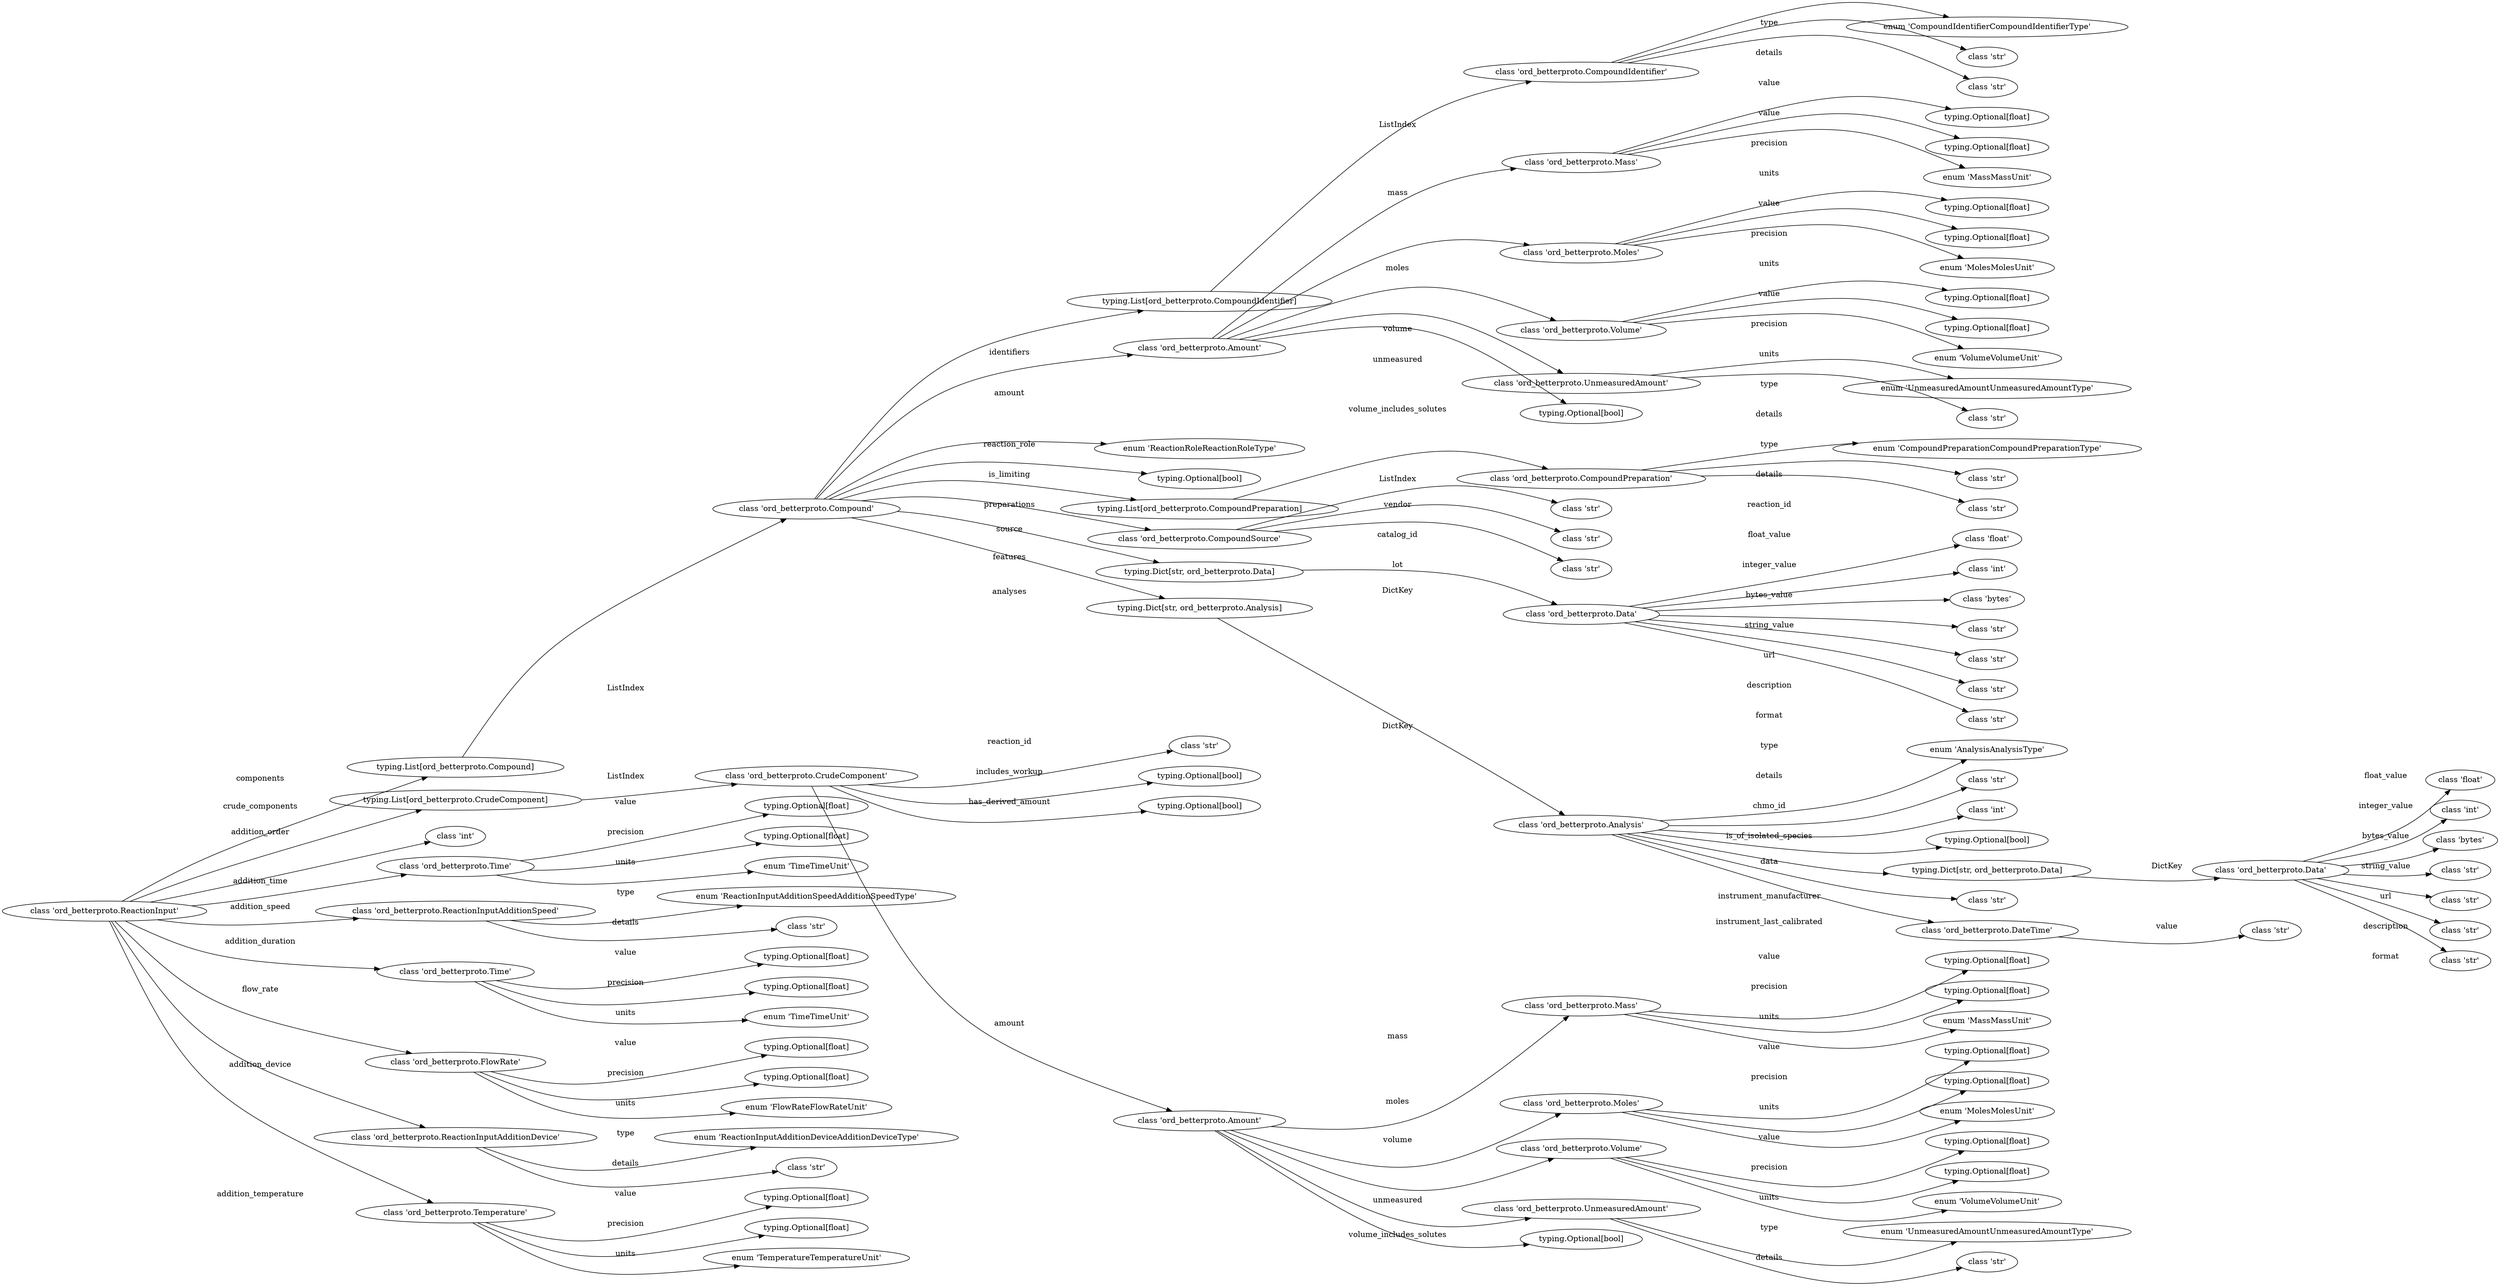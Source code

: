 strict digraph "" {
	graph [rankdir=LR,
		splines=curved
	];
	node [label="\N"];
	"<ROOT>"	[label=<class 'ord_betterproto.ReactionInput'>,
		node_class="<class 'ord_betterproto.ReactionInput'>",
		node_class_as_string="ord_betterproto.ReactionInput",
		node_class_toth="TypeOfTypeHint.OrdMessage",
		type_hint="<class 'ord_betterproto.ReactionInput'>"];
	"<ROOT>|components"	[label="typing.List[ord_betterproto.Compound]",
		node_class="<class 'list'>",
		node_class_as_string="builtins.list",
		node_class_toth="TypeOfTypeHint.ListOrdMessage",
		type_hint="typing.List[ord_betterproto.Compound]"];
	"<ROOT>" -> "<ROOT>|components"	[label=components];
	"<ROOT>|crude_components"	[label="typing.List[ord_betterproto.CrudeComponent]",
		node_class="<class 'list'>",
		node_class_as_string="builtins.list",
		node_class_toth="TypeOfTypeHint.ListOrdMessage",
		type_hint="typing.List[ord_betterproto.CrudeComponent]"];
	"<ROOT>" -> "<ROOT>|crude_components"	[label=crude_components];
	"<ROOT>|addition_order"	[label=<class 'int'>,
		node_class="<class 'int'>",
		node_class_as_string="builtins.int",
		node_class_toth="TypeOfTypeHint.BuiltinLiteral",
		type_hint="<class 'int'>"];
	"<ROOT>" -> "<ROOT>|addition_order"	[label=addition_order];
	"<ROOT>|addition_time"	[label=<class 'ord_betterproto.Time'>,
		node_class="<class 'ord_betterproto.Time'>",
		node_class_as_string="ord_betterproto.Time",
		node_class_toth="TypeOfTypeHint.OrdMessage",
		type_hint="<class 'ord_betterproto.Time'>"];
	"<ROOT>" -> "<ROOT>|addition_time"	[label=addition_time];
	"<ROOT>|addition_speed"	[label=<class 'ord_betterproto.ReactionInputAdditionSpeed'>,
		node_class="<class 'ord_betterproto.ReactionInputAdditionSpeed'>",
		node_class_as_string="ord_betterproto.ReactionInputAdditionSpeed",
		node_class_toth="TypeOfTypeHint.OrdMessage",
		type_hint="<class 'ord_betterproto.ReactionInputAdditionSpeed'>"];
	"<ROOT>" -> "<ROOT>|addition_speed"	[label=addition_speed];
	"<ROOT>|addition_duration"	[label=<class 'ord_betterproto.Time'>,
		node_class="<class 'ord_betterproto.Time'>",
		node_class_as_string="ord_betterproto.Time",
		node_class_toth="TypeOfTypeHint.OrdMessage",
		type_hint="<class 'ord_betterproto.Time'>"];
	"<ROOT>" -> "<ROOT>|addition_duration"	[label=addition_duration];
	"<ROOT>|flow_rate"	[label=<class 'ord_betterproto.FlowRate'>,
		node_class="<class 'ord_betterproto.FlowRate'>",
		node_class_as_string="ord_betterproto.FlowRate",
		node_class_toth="TypeOfTypeHint.OrdMessage",
		type_hint="<class 'ord_betterproto.FlowRate'>"];
	"<ROOT>" -> "<ROOT>|flow_rate"	[label=flow_rate];
	"<ROOT>|addition_device"	[label=<class 'ord_betterproto.ReactionInputAdditionDevice'>,
		node_class="<class 'ord_betterproto.ReactionInputAdditionDevice'>",
		node_class_as_string="ord_betterproto.ReactionInputAdditionDevice",
		node_class_toth="TypeOfTypeHint.OrdMessage",
		type_hint="<class 'ord_betterproto.ReactionInputAdditionDevice'>"];
	"<ROOT>" -> "<ROOT>|addition_device"	[label=addition_device];
	"<ROOT>|addition_temperature"	[label=<class 'ord_betterproto.Temperature'>,
		node_class="<class 'ord_betterproto.Temperature'>",
		node_class_as_string="ord_betterproto.Temperature",
		node_class_toth="TypeOfTypeHint.OrdMessage",
		type_hint="<class 'ord_betterproto.Temperature'>"];
	"<ROOT>" -> "<ROOT>|addition_temperature"	[label=addition_temperature];
	"<ROOT>|components|<ListIndex>"	[label=<class 'ord_betterproto.Compound'>,
		node_class="<class 'ord_betterproto.Compound'>",
		node_class_as_string="ord_betterproto.Compound",
		node_class_toth="TypeOfTypeHint.OrdMessage",
		type_hint="<class 'ord_betterproto.Compound'>"];
	"<ROOT>|components" -> "<ROOT>|components|<ListIndex>"	[label=<ListIndex>];
	"<ROOT>|components|<ListIndex>|identifiers"	[label="typing.List[ord_betterproto.CompoundIdentifier]",
		node_class="<class 'list'>",
		node_class_as_string="builtins.list",
		node_class_toth="TypeOfTypeHint.ListOrdMessage",
		type_hint="typing.List[ord_betterproto.CompoundIdentifier]"];
	"<ROOT>|components|<ListIndex>" -> "<ROOT>|components|<ListIndex>|identifiers"	[label=identifiers];
	"<ROOT>|components|<ListIndex>|amount"	[label=<class 'ord_betterproto.Amount'>,
		node_class="<class 'ord_betterproto.Amount'>",
		node_class_as_string="ord_betterproto.Amount",
		node_class_toth="TypeOfTypeHint.OrdMessage",
		type_hint="<class 'ord_betterproto.Amount'>"];
	"<ROOT>|components|<ListIndex>" -> "<ROOT>|components|<ListIndex>|amount"	[label=amount];
	"<ROOT>|components|<ListIndex>|reaction_role"	[label=<enum 'ReactionRoleReactionRoleType'>,
		node_class="<enum 'ReactionRoleReactionRoleType'>",
		node_class_as_string="ord_betterproto.ReactionRoleReactionRoleType",
		node_class_toth="TypeOfTypeHint.OrdEnum",
		type_hint="<enum 'ReactionRoleReactionRoleType'>"];
	"<ROOT>|components|<ListIndex>" -> "<ROOT>|components|<ListIndex>|reaction_role"	[label=reaction_role];
	"<ROOT>|components|<ListIndex>|is_limiting"	[label="typing.Optional[bool]",
		node_class="<class 'bool'>",
		node_class_as_string="builtins.bool",
		node_class_toth="TypeOfTypeHint.OptionalLiteral",
		type_hint="typing.Optional[bool]"];
	"<ROOT>|components|<ListIndex>" -> "<ROOT>|components|<ListIndex>|is_limiting"	[label=is_limiting];
	"<ROOT>|components|<ListIndex>|preparations"	[label="typing.List[ord_betterproto.CompoundPreparation]",
		node_class="<class 'list'>",
		node_class_as_string="builtins.list",
		node_class_toth="TypeOfTypeHint.ListOrdMessage",
		type_hint="typing.List[ord_betterproto.CompoundPreparation]"];
	"<ROOT>|components|<ListIndex>" -> "<ROOT>|components|<ListIndex>|preparations"	[label=preparations];
	"<ROOT>|components|<ListIndex>|source"	[label=<class 'ord_betterproto.CompoundSource'>,
		node_class="<class 'ord_betterproto.CompoundSource'>",
		node_class_as_string="ord_betterproto.CompoundSource",
		node_class_toth="TypeOfTypeHint.OrdMessage",
		type_hint="<class 'ord_betterproto.CompoundSource'>"];
	"<ROOT>|components|<ListIndex>" -> "<ROOT>|components|<ListIndex>|source"	[label=source];
	"<ROOT>|components|<ListIndex>|features"	[label="typing.Dict[str, ord_betterproto.Data]",
		node_class="<class 'dict'>",
		node_class_as_string="builtins.dict",
		node_class_toth="TypeOfTypeHint.DictOrdMessage",
		type_hint="typing.Dict[str, ord_betterproto.Data]"];
	"<ROOT>|components|<ListIndex>" -> "<ROOT>|components|<ListIndex>|features"	[label=features];
	"<ROOT>|components|<ListIndex>|analyses"	[label="typing.Dict[str, ord_betterproto.Analysis]",
		node_class="<class 'dict'>",
		node_class_as_string="builtins.dict",
		node_class_toth="TypeOfTypeHint.DictOrdMessage",
		type_hint="typing.Dict[str, ord_betterproto.Analysis]"];
	"<ROOT>|components|<ListIndex>" -> "<ROOT>|components|<ListIndex>|analyses"	[label=analyses];
	"<ROOT>|components|<ListIndex>|identifiers|<ListIndex>"	[label=<class 'ord_betterproto.CompoundIdentifier'>,
		node_class="<class 'ord_betterproto.CompoundIdentifier'>",
		node_class_as_string="ord_betterproto.CompoundIdentifier",
		node_class_toth="TypeOfTypeHint.OrdMessage",
		type_hint="<class 'ord_betterproto.CompoundIdentifier'>"];
	"<ROOT>|components|<ListIndex>|identifiers" -> "<ROOT>|components|<ListIndex>|identifiers|<ListIndex>"	[label=<ListIndex>];
	"<ROOT>|components|<ListIndex>|identifiers|<ListIndex>|type"	[label=<enum 'CompoundIdentifierCompoundIdentifierType'>,
		node_class="<enum 'CompoundIdentifierCompoundIdentifierType'>",
		node_class_as_string="ord_betterproto.CompoundIdentifierCompoundIdentifierType",
		node_class_toth="TypeOfTypeHint.OrdEnum",
		type_hint="<enum 'CompoundIdentifierCompoundIdentifierType'>"];
	"<ROOT>|components|<ListIndex>|identifiers|<ListIndex>" -> "<ROOT>|components|<ListIndex>|identifiers|<ListIndex>|type"	[label=type];
	"<ROOT>|components|<ListIndex>|identifiers|<ListIndex>|details"	[label=<class 'str'>,
		node_class="<class 'str'>",
		node_class_as_string="builtins.str",
		node_class_toth="TypeOfTypeHint.BuiltinLiteral",
		type_hint="<class 'str'>"];
	"<ROOT>|components|<ListIndex>|identifiers|<ListIndex>" -> "<ROOT>|components|<ListIndex>|identifiers|<ListIndex>|details"	[label=details];
	"<ROOT>|components|<ListIndex>|identifiers|<ListIndex>|value"	[label=<class 'str'>,
		node_class="<class 'str'>",
		node_class_as_string="builtins.str",
		node_class_toth="TypeOfTypeHint.BuiltinLiteral",
		type_hint="<class 'str'>"];
	"<ROOT>|components|<ListIndex>|identifiers|<ListIndex>" -> "<ROOT>|components|<ListIndex>|identifiers|<ListIndex>|value"	[label=value];
	"<ROOT>|components|<ListIndex>|amount|mass"	[label=<class 'ord_betterproto.Mass'>,
		node_class="<class 'ord_betterproto.Mass'>",
		node_class_as_string="ord_betterproto.Mass",
		node_class_toth="TypeOfTypeHint.OrdMessage",
		type_hint="<class 'ord_betterproto.Mass'>"];
	"<ROOT>|components|<ListIndex>|amount" -> "<ROOT>|components|<ListIndex>|amount|mass"	[label=mass];
	"<ROOT>|components|<ListIndex>|amount|moles"	[label=<class 'ord_betterproto.Moles'>,
		node_class="<class 'ord_betterproto.Moles'>",
		node_class_as_string="ord_betterproto.Moles",
		node_class_toth="TypeOfTypeHint.OrdMessage",
		type_hint="<class 'ord_betterproto.Moles'>"];
	"<ROOT>|components|<ListIndex>|amount" -> "<ROOT>|components|<ListIndex>|amount|moles"	[label=moles];
	"<ROOT>|components|<ListIndex>|amount|volume"	[label=<class 'ord_betterproto.Volume'>,
		node_class="<class 'ord_betterproto.Volume'>",
		node_class_as_string="ord_betterproto.Volume",
		node_class_toth="TypeOfTypeHint.OrdMessage",
		type_hint="<class 'ord_betterproto.Volume'>"];
	"<ROOT>|components|<ListIndex>|amount" -> "<ROOT>|components|<ListIndex>|amount|volume"	[label=volume];
	"<ROOT>|components|<ListIndex>|amount|unmeasured"	[label=<class 'ord_betterproto.UnmeasuredAmount'>,
		node_class="<class 'ord_betterproto.UnmeasuredAmount'>",
		node_class_as_string="ord_betterproto.UnmeasuredAmount",
		node_class_toth="TypeOfTypeHint.OrdMessage",
		type_hint="<class 'ord_betterproto.UnmeasuredAmount'>"];
	"<ROOT>|components|<ListIndex>|amount" -> "<ROOT>|components|<ListIndex>|amount|unmeasured"	[label=unmeasured];
	"<ROOT>|components|<ListIndex>|amount|volume_includes_solutes"	[label="typing.Optional[bool]",
		node_class="<class 'bool'>",
		node_class_as_string="builtins.bool",
		node_class_toth="TypeOfTypeHint.OptionalLiteral",
		type_hint="typing.Optional[bool]"];
	"<ROOT>|components|<ListIndex>|amount" -> "<ROOT>|components|<ListIndex>|amount|volume_includes_solutes"	[label=volume_includes_solutes];
	"<ROOT>|components|<ListIndex>|amount|mass|value"	[label="typing.Optional[float]",
		node_class="<class 'float'>",
		node_class_as_string="builtins.float",
		node_class_toth="TypeOfTypeHint.OptionalLiteral",
		type_hint="typing.Optional[float]"];
	"<ROOT>|components|<ListIndex>|amount|mass" -> "<ROOT>|components|<ListIndex>|amount|mass|value"	[label=value];
	"<ROOT>|components|<ListIndex>|amount|mass|precision"	[label="typing.Optional[float]",
		node_class="<class 'float'>",
		node_class_as_string="builtins.float",
		node_class_toth="TypeOfTypeHint.OptionalLiteral",
		type_hint="typing.Optional[float]"];
	"<ROOT>|components|<ListIndex>|amount|mass" -> "<ROOT>|components|<ListIndex>|amount|mass|precision"	[label=precision];
	"<ROOT>|components|<ListIndex>|amount|mass|units"	[label=<enum 'MassMassUnit'>,
		node_class="<enum 'MassMassUnit'>",
		node_class_as_string="ord_betterproto.MassMassUnit",
		node_class_toth="TypeOfTypeHint.OrdEnum",
		type_hint="<enum 'MassMassUnit'>"];
	"<ROOT>|components|<ListIndex>|amount|mass" -> "<ROOT>|components|<ListIndex>|amount|mass|units"	[label=units];
	"<ROOT>|components|<ListIndex>|amount|moles|value"	[label="typing.Optional[float]",
		node_class="<class 'float'>",
		node_class_as_string="builtins.float",
		node_class_toth="TypeOfTypeHint.OptionalLiteral",
		type_hint="typing.Optional[float]"];
	"<ROOT>|components|<ListIndex>|amount|moles" -> "<ROOT>|components|<ListIndex>|amount|moles|value"	[label=value];
	"<ROOT>|components|<ListIndex>|amount|moles|precision"	[label="typing.Optional[float]",
		node_class="<class 'float'>",
		node_class_as_string="builtins.float",
		node_class_toth="TypeOfTypeHint.OptionalLiteral",
		type_hint="typing.Optional[float]"];
	"<ROOT>|components|<ListIndex>|amount|moles" -> "<ROOT>|components|<ListIndex>|amount|moles|precision"	[label=precision];
	"<ROOT>|components|<ListIndex>|amount|moles|units"	[label=<enum 'MolesMolesUnit'>,
		node_class="<enum 'MolesMolesUnit'>",
		node_class_as_string="ord_betterproto.MolesMolesUnit",
		node_class_toth="TypeOfTypeHint.OrdEnum",
		type_hint="<enum 'MolesMolesUnit'>"];
	"<ROOT>|components|<ListIndex>|amount|moles" -> "<ROOT>|components|<ListIndex>|amount|moles|units"	[label=units];
	"<ROOT>|components|<ListIndex>|amount|volume|value"	[label="typing.Optional[float]",
		node_class="<class 'float'>",
		node_class_as_string="builtins.float",
		node_class_toth="TypeOfTypeHint.OptionalLiteral",
		type_hint="typing.Optional[float]"];
	"<ROOT>|components|<ListIndex>|amount|volume" -> "<ROOT>|components|<ListIndex>|amount|volume|value"	[label=value];
	"<ROOT>|components|<ListIndex>|amount|volume|precision"	[label="typing.Optional[float]",
		node_class="<class 'float'>",
		node_class_as_string="builtins.float",
		node_class_toth="TypeOfTypeHint.OptionalLiteral",
		type_hint="typing.Optional[float]"];
	"<ROOT>|components|<ListIndex>|amount|volume" -> "<ROOT>|components|<ListIndex>|amount|volume|precision"	[label=precision];
	"<ROOT>|components|<ListIndex>|amount|volume|units"	[label=<enum 'VolumeVolumeUnit'>,
		node_class="<enum 'VolumeVolumeUnit'>",
		node_class_as_string="ord_betterproto.VolumeVolumeUnit",
		node_class_toth="TypeOfTypeHint.OrdEnum",
		type_hint="<enum 'VolumeVolumeUnit'>"];
	"<ROOT>|components|<ListIndex>|amount|volume" -> "<ROOT>|components|<ListIndex>|amount|volume|units"	[label=units];
	"<ROOT>|components|<ListIndex>|amount|unmeasured|type"	[label=<enum 'UnmeasuredAmountUnmeasuredAmountType'>,
		node_class="<enum 'UnmeasuredAmountUnmeasuredAmountType'>",
		node_class_as_string="ord_betterproto.UnmeasuredAmountUnmeasuredAmountType",
		node_class_toth="TypeOfTypeHint.OrdEnum",
		type_hint="<enum 'UnmeasuredAmountUnmeasuredAmountType'>"];
	"<ROOT>|components|<ListIndex>|amount|unmeasured" -> "<ROOT>|components|<ListIndex>|amount|unmeasured|type"	[label=type];
	"<ROOT>|components|<ListIndex>|amount|unmeasured|details"	[label=<class 'str'>,
		node_class="<class 'str'>",
		node_class_as_string="builtins.str",
		node_class_toth="TypeOfTypeHint.BuiltinLiteral",
		type_hint="<class 'str'>"];
	"<ROOT>|components|<ListIndex>|amount|unmeasured" -> "<ROOT>|components|<ListIndex>|amount|unmeasured|details"	[label=details];
	"<ROOT>|components|<ListIndex>|preparations|<ListIndex>"	[label=<class 'ord_betterproto.CompoundPreparation'>,
		node_class="<class 'ord_betterproto.CompoundPreparation'>",
		node_class_as_string="ord_betterproto.CompoundPreparation",
		node_class_toth="TypeOfTypeHint.OrdMessage",
		type_hint="<class 'ord_betterproto.CompoundPreparation'>"];
	"<ROOT>|components|<ListIndex>|preparations" -> "<ROOT>|components|<ListIndex>|preparations|<ListIndex>"	[label=<ListIndex>];
	"<ROOT>|components|<ListIndex>|preparations|<ListIndex>|type"	[label=<enum 'CompoundPreparationCompoundPreparationType'>,
		node_class="<enum 'CompoundPreparationCompoundPreparationType'>",
		node_class_as_string="ord_betterproto.CompoundPreparationCompoundPreparationType",
		node_class_toth="TypeOfTypeHint.OrdEnum",
		type_hint="<enum 'CompoundPreparationCompoundPreparationType'>"];
	"<ROOT>|components|<ListIndex>|preparations|<ListIndex>" -> "<ROOT>|components|<ListIndex>|preparations|<ListIndex>|type"	[label=type];
	"<ROOT>|components|<ListIndex>|preparations|<ListIndex>|details"	[label=<class 'str'>,
		node_class="<class 'str'>",
		node_class_as_string="builtins.str",
		node_class_toth="TypeOfTypeHint.BuiltinLiteral",
		type_hint="<class 'str'>"];
	"<ROOT>|components|<ListIndex>|preparations|<ListIndex>" -> "<ROOT>|components|<ListIndex>|preparations|<ListIndex>|details"	[label=details];
	"<ROOT>|components|<ListIndex>|preparations|<ListIndex>|reaction_id"	[label=<class 'str'>,
		node_class="<class 'str'>",
		node_class_as_string="builtins.str",
		node_class_toth="TypeOfTypeHint.BuiltinLiteral",
		type_hint="<class 'str'>"];
	"<ROOT>|components|<ListIndex>|preparations|<ListIndex>" -> "<ROOT>|components|<ListIndex>|preparations|<ListIndex>|reaction_id"	[label=reaction_id];
	"<ROOT>|components|<ListIndex>|source|vendor"	[label=<class 'str'>,
		node_class="<class 'str'>",
		node_class_as_string="builtins.str",
		node_class_toth="TypeOfTypeHint.BuiltinLiteral",
		type_hint="<class 'str'>"];
	"<ROOT>|components|<ListIndex>|source" -> "<ROOT>|components|<ListIndex>|source|vendor"	[label=vendor];
	"<ROOT>|components|<ListIndex>|source|catalog_id"	[label=<class 'str'>,
		node_class="<class 'str'>",
		node_class_as_string="builtins.str",
		node_class_toth="TypeOfTypeHint.BuiltinLiteral",
		type_hint="<class 'str'>"];
	"<ROOT>|components|<ListIndex>|source" -> "<ROOT>|components|<ListIndex>|source|catalog_id"	[label=catalog_id];
	"<ROOT>|components|<ListIndex>|source|lot"	[label=<class 'str'>,
		node_class="<class 'str'>",
		node_class_as_string="builtins.str",
		node_class_toth="TypeOfTypeHint.BuiltinLiteral",
		type_hint="<class 'str'>"];
	"<ROOT>|components|<ListIndex>|source" -> "<ROOT>|components|<ListIndex>|source|lot"	[label=lot];
	"<ROOT>|components|<ListIndex>|features|<DictKey>"	[label=<class 'ord_betterproto.Data'>,
		node_class="<class 'ord_betterproto.Data'>",
		node_class_as_string="ord_betterproto.Data",
		node_class_toth="TypeOfTypeHint.OrdMessage",
		type_hint="<class 'ord_betterproto.Data'>"];
	"<ROOT>|components|<ListIndex>|features" -> "<ROOT>|components|<ListIndex>|features|<DictKey>"	[label=<DictKey>];
	"<ROOT>|components|<ListIndex>|features|<DictKey>|float_value"	[label=<class 'float'>,
		node_class="<class 'float'>",
		node_class_as_string="builtins.float",
		node_class_toth="TypeOfTypeHint.BuiltinLiteral",
		type_hint="<class 'float'>"];
	"<ROOT>|components|<ListIndex>|features|<DictKey>" -> "<ROOT>|components|<ListIndex>|features|<DictKey>|float_value"	[label=float_value];
	"<ROOT>|components|<ListIndex>|features|<DictKey>|integer_value"	[label=<class 'int'>,
		node_class="<class 'int'>",
		node_class_as_string="builtins.int",
		node_class_toth="TypeOfTypeHint.BuiltinLiteral",
		type_hint="<class 'int'>"];
	"<ROOT>|components|<ListIndex>|features|<DictKey>" -> "<ROOT>|components|<ListIndex>|features|<DictKey>|integer_value"	[label=integer_value];
	"<ROOT>|components|<ListIndex>|features|<DictKey>|bytes_value"	[label=<class 'bytes'>,
		node_class="<class 'bytes'>",
		node_class_as_string="builtins.bytes",
		node_class_toth="TypeOfTypeHint.BuiltinLiteral",
		type_hint="<class 'bytes'>"];
	"<ROOT>|components|<ListIndex>|features|<DictKey>" -> "<ROOT>|components|<ListIndex>|features|<DictKey>|bytes_value"	[label=bytes_value];
	"<ROOT>|components|<ListIndex>|features|<DictKey>|string_value"	[label=<class 'str'>,
		node_class="<class 'str'>",
		node_class_as_string="builtins.str",
		node_class_toth="TypeOfTypeHint.BuiltinLiteral",
		type_hint="<class 'str'>"];
	"<ROOT>|components|<ListIndex>|features|<DictKey>" -> "<ROOT>|components|<ListIndex>|features|<DictKey>|string_value"	[label=string_value];
	"<ROOT>|components|<ListIndex>|features|<DictKey>|url"	[label=<class 'str'>,
		node_class="<class 'str'>",
		node_class_as_string="builtins.str",
		node_class_toth="TypeOfTypeHint.BuiltinLiteral",
		type_hint="<class 'str'>"];
	"<ROOT>|components|<ListIndex>|features|<DictKey>" -> "<ROOT>|components|<ListIndex>|features|<DictKey>|url"	[label=url];
	"<ROOT>|components|<ListIndex>|features|<DictKey>|description"	[label=<class 'str'>,
		node_class="<class 'str'>",
		node_class_as_string="builtins.str",
		node_class_toth="TypeOfTypeHint.BuiltinLiteral",
		type_hint="<class 'str'>"];
	"<ROOT>|components|<ListIndex>|features|<DictKey>" -> "<ROOT>|components|<ListIndex>|features|<DictKey>|description"	[label=description];
	"<ROOT>|components|<ListIndex>|features|<DictKey>|format"	[label=<class 'str'>,
		node_class="<class 'str'>",
		node_class_as_string="builtins.str",
		node_class_toth="TypeOfTypeHint.BuiltinLiteral",
		type_hint="<class 'str'>"];
	"<ROOT>|components|<ListIndex>|features|<DictKey>" -> "<ROOT>|components|<ListIndex>|features|<DictKey>|format"	[label=format];
	"<ROOT>|components|<ListIndex>|analyses|<DictKey>"	[label=<class 'ord_betterproto.Analysis'>,
		node_class="<class 'ord_betterproto.Analysis'>",
		node_class_as_string="ord_betterproto.Analysis",
		node_class_toth="TypeOfTypeHint.OrdMessage",
		type_hint="<class 'ord_betterproto.Analysis'>"];
	"<ROOT>|components|<ListIndex>|analyses" -> "<ROOT>|components|<ListIndex>|analyses|<DictKey>"	[label=<DictKey>];
	"<ROOT>|components|<ListIndex>|analyses|<DictKey>|type"	[label=<enum 'AnalysisAnalysisType'>,
		node_class="<enum 'AnalysisAnalysisType'>",
		node_class_as_string="ord_betterproto.AnalysisAnalysisType",
		node_class_toth="TypeOfTypeHint.OrdEnum",
		type_hint="<enum 'AnalysisAnalysisType'>"];
	"<ROOT>|components|<ListIndex>|analyses|<DictKey>" -> "<ROOT>|components|<ListIndex>|analyses|<DictKey>|type"	[label=type];
	"<ROOT>|components|<ListIndex>|analyses|<DictKey>|details"	[label=<class 'str'>,
		node_class="<class 'str'>",
		node_class_as_string="builtins.str",
		node_class_toth="TypeOfTypeHint.BuiltinLiteral",
		type_hint="<class 'str'>"];
	"<ROOT>|components|<ListIndex>|analyses|<DictKey>" -> "<ROOT>|components|<ListIndex>|analyses|<DictKey>|details"	[label=details];
	"<ROOT>|components|<ListIndex>|analyses|<DictKey>|chmo_id"	[label=<class 'int'>,
		node_class="<class 'int'>",
		node_class_as_string="builtins.int",
		node_class_toth="TypeOfTypeHint.BuiltinLiteral",
		type_hint="<class 'int'>"];
	"<ROOT>|components|<ListIndex>|analyses|<DictKey>" -> "<ROOT>|components|<ListIndex>|analyses|<DictKey>|chmo_id"	[label=chmo_id];
	"<ROOT>|components|<ListIndex>|analyses|<DictKey>|is_of_isolated_species"	[label="typing.Optional[bool]",
		node_class="<class 'bool'>",
		node_class_as_string="builtins.bool",
		node_class_toth="TypeOfTypeHint.OptionalLiteral",
		type_hint="typing.Optional[bool]"];
	"<ROOT>|components|<ListIndex>|analyses|<DictKey>" -> "<ROOT>|components|<ListIndex>|analyses|<DictKey>|is_of_isolated_species"	[label=is_of_isolated_species];
	"<ROOT>|components|<ListIndex>|analyses|<DictKey>|data"	[label="typing.Dict[str, ord_betterproto.Data]",
		node_class="<class 'dict'>",
		node_class_as_string="builtins.dict",
		node_class_toth="TypeOfTypeHint.DictOrdMessage",
		type_hint="typing.Dict[str, ord_betterproto.Data]"];
	"<ROOT>|components|<ListIndex>|analyses|<DictKey>" -> "<ROOT>|components|<ListIndex>|analyses|<DictKey>|data"	[label=data];
	"<ROOT>|components|<ListIndex>|analyses|<DictKey>|instrument_manufacturer"	[label=<class 'str'>,
		node_class="<class 'str'>",
		node_class_as_string="builtins.str",
		node_class_toth="TypeOfTypeHint.BuiltinLiteral",
		type_hint="<class 'str'>"];
	"<ROOT>|components|<ListIndex>|analyses|<DictKey>" -> "<ROOT>|components|<ListIndex>|analyses|<DictKey>|instrument_manufacturer"	[label=instrument_manufacturer];
	"<ROOT>|components|<ListIndex>|analyses|<DictKey>|instrument_last_calibrated"	[label=<class 'ord_betterproto.DateTime'>,
		node_class="<class 'ord_betterproto.DateTime'>",
		node_class_as_string="ord_betterproto.DateTime",
		node_class_toth="TypeOfTypeHint.OrdMessage",
		type_hint="<class 'ord_betterproto.DateTime'>"];
	"<ROOT>|components|<ListIndex>|analyses|<DictKey>" -> "<ROOT>|components|<ListIndex>|analyses|<DictKey>|instrument_last_calibrated"	[label=instrument_last_calibrated];
	"<ROOT>|components|<ListIndex>|analyses|<DictKey>|data|<DictKey>"	[label=<class 'ord_betterproto.Data'>,
		node_class="<class 'ord_betterproto.Data'>",
		node_class_as_string="ord_betterproto.Data",
		node_class_toth="TypeOfTypeHint.OrdMessage",
		type_hint="<class 'ord_betterproto.Data'>"];
	"<ROOT>|components|<ListIndex>|analyses|<DictKey>|data" -> "<ROOT>|components|<ListIndex>|analyses|<DictKey>|data|<DictKey>"	[label=<DictKey>];
	"<ROOT>|components|<ListIndex>|analyses|<DictKey>|data|<DictKey>|float_value"	[label=<class 'float'>,
		node_class="<class 'float'>",
		node_class_as_string="builtins.float",
		node_class_toth="TypeOfTypeHint.BuiltinLiteral",
		type_hint="<class 'float'>"];
	"<ROOT>|components|<ListIndex>|analyses|<DictKey>|data|<DictKey>" -> "<ROOT>|components|<ListIndex>|analyses|<DictKey>|data|<DictKey>|float_value"	[label=float_value];
	"<ROOT>|components|<ListIndex>|analyses|<DictKey>|data|<DictKey>|integer_value"	[label=<class 'int'>,
		node_class="<class 'int'>",
		node_class_as_string="builtins.int",
		node_class_toth="TypeOfTypeHint.BuiltinLiteral",
		type_hint="<class 'int'>"];
	"<ROOT>|components|<ListIndex>|analyses|<DictKey>|data|<DictKey>" -> "<ROOT>|components|<ListIndex>|analyses|<DictKey>|data|<DictKey>|integer_value"	[label=integer_value];
	"<ROOT>|components|<ListIndex>|analyses|<DictKey>|data|<DictKey>|bytes_value"	[label=<class 'bytes'>,
		node_class="<class 'bytes'>",
		node_class_as_string="builtins.bytes",
		node_class_toth="TypeOfTypeHint.BuiltinLiteral",
		type_hint="<class 'bytes'>"];
	"<ROOT>|components|<ListIndex>|analyses|<DictKey>|data|<DictKey>" -> "<ROOT>|components|<ListIndex>|analyses|<DictKey>|data|<DictKey>|bytes_value"	[label=bytes_value];
	"<ROOT>|components|<ListIndex>|analyses|<DictKey>|data|<DictKey>|string_value"	[label=<class 'str'>,
		node_class="<class 'str'>",
		node_class_as_string="builtins.str",
		node_class_toth="TypeOfTypeHint.BuiltinLiteral",
		type_hint="<class 'str'>"];
	"<ROOT>|components|<ListIndex>|analyses|<DictKey>|data|<DictKey>" -> "<ROOT>|components|<ListIndex>|analyses|<DictKey>|data|<DictKey>|string_value"	[label=string_value];
	"<ROOT>|components|<ListIndex>|analyses|<DictKey>|data|<DictKey>|url"	[label=<class 'str'>,
		node_class="<class 'str'>",
		node_class_as_string="builtins.str",
		node_class_toth="TypeOfTypeHint.BuiltinLiteral",
		type_hint="<class 'str'>"];
	"<ROOT>|components|<ListIndex>|analyses|<DictKey>|data|<DictKey>" -> "<ROOT>|components|<ListIndex>|analyses|<DictKey>|data|<DictKey>|url"	[label=url];
	"<ROOT>|components|<ListIndex>|analyses|<DictKey>|data|<DictKey>|description"	[label=<class 'str'>,
		node_class="<class 'str'>",
		node_class_as_string="builtins.str",
		node_class_toth="TypeOfTypeHint.BuiltinLiteral",
		type_hint="<class 'str'>"];
	"<ROOT>|components|<ListIndex>|analyses|<DictKey>|data|<DictKey>" -> "<ROOT>|components|<ListIndex>|analyses|<DictKey>|data|<DictKey>|description"	[label=description];
	"<ROOT>|components|<ListIndex>|analyses|<DictKey>|data|<DictKey>|format"	[label=<class 'str'>,
		node_class="<class 'str'>",
		node_class_as_string="builtins.str",
		node_class_toth="TypeOfTypeHint.BuiltinLiteral",
		type_hint="<class 'str'>"];
	"<ROOT>|components|<ListIndex>|analyses|<DictKey>|data|<DictKey>" -> "<ROOT>|components|<ListIndex>|analyses|<DictKey>|data|<DictKey>|format"	[label=format];
	"<ROOT>|components|<ListIndex>|analyses|<DictKey>|instrument_last_calibrated|value"	[label=<class 'str'>,
		node_class="<class 'str'>",
		node_class_as_string="builtins.str",
		node_class_toth="TypeOfTypeHint.BuiltinLiteral",
		type_hint="<class 'str'>"];
	"<ROOT>|components|<ListIndex>|analyses|<DictKey>|instrument_last_calibrated" -> "<ROOT>|components|<ListIndex>|analyses|<DictKey>|instrument_last_calibrated|value"	[label=value];
	"<ROOT>|crude_components|<ListIndex>"	[label=<class 'ord_betterproto.CrudeComponent'>,
		node_class="<class 'ord_betterproto.CrudeComponent'>",
		node_class_as_string="ord_betterproto.CrudeComponent",
		node_class_toth="TypeOfTypeHint.OrdMessage",
		type_hint="<class 'ord_betterproto.CrudeComponent'>"];
	"<ROOT>|crude_components" -> "<ROOT>|crude_components|<ListIndex>"	[label=<ListIndex>];
	"<ROOT>|crude_components|<ListIndex>|reaction_id"	[label=<class 'str'>,
		node_class="<class 'str'>",
		node_class_as_string="builtins.str",
		node_class_toth="TypeOfTypeHint.BuiltinLiteral",
		type_hint="<class 'str'>"];
	"<ROOT>|crude_components|<ListIndex>" -> "<ROOT>|crude_components|<ListIndex>|reaction_id"	[label=reaction_id];
	"<ROOT>|crude_components|<ListIndex>|includes_workup"	[label="typing.Optional[bool]",
		node_class="<class 'bool'>",
		node_class_as_string="builtins.bool",
		node_class_toth="TypeOfTypeHint.OptionalLiteral",
		type_hint="typing.Optional[bool]"];
	"<ROOT>|crude_components|<ListIndex>" -> "<ROOT>|crude_components|<ListIndex>|includes_workup"	[label=includes_workup];
	"<ROOT>|crude_components|<ListIndex>|has_derived_amount"	[label="typing.Optional[bool]",
		node_class="<class 'bool'>",
		node_class_as_string="builtins.bool",
		node_class_toth="TypeOfTypeHint.OptionalLiteral",
		type_hint="typing.Optional[bool]"];
	"<ROOT>|crude_components|<ListIndex>" -> "<ROOT>|crude_components|<ListIndex>|has_derived_amount"	[label=has_derived_amount];
	"<ROOT>|crude_components|<ListIndex>|amount"	[label=<class 'ord_betterproto.Amount'>,
		node_class="<class 'ord_betterproto.Amount'>",
		node_class_as_string="ord_betterproto.Amount",
		node_class_toth="TypeOfTypeHint.OrdMessage",
		type_hint="<class 'ord_betterproto.Amount'>"];
	"<ROOT>|crude_components|<ListIndex>" -> "<ROOT>|crude_components|<ListIndex>|amount"	[label=amount];
	"<ROOT>|crude_components|<ListIndex>|amount|mass"	[label=<class 'ord_betterproto.Mass'>,
		node_class="<class 'ord_betterproto.Mass'>",
		node_class_as_string="ord_betterproto.Mass",
		node_class_toth="TypeOfTypeHint.OrdMessage",
		type_hint="<class 'ord_betterproto.Mass'>"];
	"<ROOT>|crude_components|<ListIndex>|amount" -> "<ROOT>|crude_components|<ListIndex>|amount|mass"	[label=mass];
	"<ROOT>|crude_components|<ListIndex>|amount|moles"	[label=<class 'ord_betterproto.Moles'>,
		node_class="<class 'ord_betterproto.Moles'>",
		node_class_as_string="ord_betterproto.Moles",
		node_class_toth="TypeOfTypeHint.OrdMessage",
		type_hint="<class 'ord_betterproto.Moles'>"];
	"<ROOT>|crude_components|<ListIndex>|amount" -> "<ROOT>|crude_components|<ListIndex>|amount|moles"	[label=moles];
	"<ROOT>|crude_components|<ListIndex>|amount|volume"	[label=<class 'ord_betterproto.Volume'>,
		node_class="<class 'ord_betterproto.Volume'>",
		node_class_as_string="ord_betterproto.Volume",
		node_class_toth="TypeOfTypeHint.OrdMessage",
		type_hint="<class 'ord_betterproto.Volume'>"];
	"<ROOT>|crude_components|<ListIndex>|amount" -> "<ROOT>|crude_components|<ListIndex>|amount|volume"	[label=volume];
	"<ROOT>|crude_components|<ListIndex>|amount|unmeasured"	[label=<class 'ord_betterproto.UnmeasuredAmount'>,
		node_class="<class 'ord_betterproto.UnmeasuredAmount'>",
		node_class_as_string="ord_betterproto.UnmeasuredAmount",
		node_class_toth="TypeOfTypeHint.OrdMessage",
		type_hint="<class 'ord_betterproto.UnmeasuredAmount'>"];
	"<ROOT>|crude_components|<ListIndex>|amount" -> "<ROOT>|crude_components|<ListIndex>|amount|unmeasured"	[label=unmeasured];
	"<ROOT>|crude_components|<ListIndex>|amount|volume_includes_solutes"	[label="typing.Optional[bool]",
		node_class="<class 'bool'>",
		node_class_as_string="builtins.bool",
		node_class_toth="TypeOfTypeHint.OptionalLiteral",
		type_hint="typing.Optional[bool]"];
	"<ROOT>|crude_components|<ListIndex>|amount" -> "<ROOT>|crude_components|<ListIndex>|amount|volume_includes_solutes"	[label=volume_includes_solutes];
	"<ROOT>|crude_components|<ListIndex>|amount|mass|value"	[label="typing.Optional[float]",
		node_class="<class 'float'>",
		node_class_as_string="builtins.float",
		node_class_toth="TypeOfTypeHint.OptionalLiteral",
		type_hint="typing.Optional[float]"];
	"<ROOT>|crude_components|<ListIndex>|amount|mass" -> "<ROOT>|crude_components|<ListIndex>|amount|mass|value"	[label=value];
	"<ROOT>|crude_components|<ListIndex>|amount|mass|precision"	[label="typing.Optional[float]",
		node_class="<class 'float'>",
		node_class_as_string="builtins.float",
		node_class_toth="TypeOfTypeHint.OptionalLiteral",
		type_hint="typing.Optional[float]"];
	"<ROOT>|crude_components|<ListIndex>|amount|mass" -> "<ROOT>|crude_components|<ListIndex>|amount|mass|precision"	[label=precision];
	"<ROOT>|crude_components|<ListIndex>|amount|mass|units"	[label=<enum 'MassMassUnit'>,
		node_class="<enum 'MassMassUnit'>",
		node_class_as_string="ord_betterproto.MassMassUnit",
		node_class_toth="TypeOfTypeHint.OrdEnum",
		type_hint="<enum 'MassMassUnit'>"];
	"<ROOT>|crude_components|<ListIndex>|amount|mass" -> "<ROOT>|crude_components|<ListIndex>|amount|mass|units"	[label=units];
	"<ROOT>|crude_components|<ListIndex>|amount|moles|value"	[label="typing.Optional[float]",
		node_class="<class 'float'>",
		node_class_as_string="builtins.float",
		node_class_toth="TypeOfTypeHint.OptionalLiteral",
		type_hint="typing.Optional[float]"];
	"<ROOT>|crude_components|<ListIndex>|amount|moles" -> "<ROOT>|crude_components|<ListIndex>|amount|moles|value"	[label=value];
	"<ROOT>|crude_components|<ListIndex>|amount|moles|precision"	[label="typing.Optional[float]",
		node_class="<class 'float'>",
		node_class_as_string="builtins.float",
		node_class_toth="TypeOfTypeHint.OptionalLiteral",
		type_hint="typing.Optional[float]"];
	"<ROOT>|crude_components|<ListIndex>|amount|moles" -> "<ROOT>|crude_components|<ListIndex>|amount|moles|precision"	[label=precision];
	"<ROOT>|crude_components|<ListIndex>|amount|moles|units"	[label=<enum 'MolesMolesUnit'>,
		node_class="<enum 'MolesMolesUnit'>",
		node_class_as_string="ord_betterproto.MolesMolesUnit",
		node_class_toth="TypeOfTypeHint.OrdEnum",
		type_hint="<enum 'MolesMolesUnit'>"];
	"<ROOT>|crude_components|<ListIndex>|amount|moles" -> "<ROOT>|crude_components|<ListIndex>|amount|moles|units"	[label=units];
	"<ROOT>|crude_components|<ListIndex>|amount|volume|value"	[label="typing.Optional[float]",
		node_class="<class 'float'>",
		node_class_as_string="builtins.float",
		node_class_toth="TypeOfTypeHint.OptionalLiteral",
		type_hint="typing.Optional[float]"];
	"<ROOT>|crude_components|<ListIndex>|amount|volume" -> "<ROOT>|crude_components|<ListIndex>|amount|volume|value"	[label=value];
	"<ROOT>|crude_components|<ListIndex>|amount|volume|precision"	[label="typing.Optional[float]",
		node_class="<class 'float'>",
		node_class_as_string="builtins.float",
		node_class_toth="TypeOfTypeHint.OptionalLiteral",
		type_hint="typing.Optional[float]"];
	"<ROOT>|crude_components|<ListIndex>|amount|volume" -> "<ROOT>|crude_components|<ListIndex>|amount|volume|precision"	[label=precision];
	"<ROOT>|crude_components|<ListIndex>|amount|volume|units"	[label=<enum 'VolumeVolumeUnit'>,
		node_class="<enum 'VolumeVolumeUnit'>",
		node_class_as_string="ord_betterproto.VolumeVolumeUnit",
		node_class_toth="TypeOfTypeHint.OrdEnum",
		type_hint="<enum 'VolumeVolumeUnit'>"];
	"<ROOT>|crude_components|<ListIndex>|amount|volume" -> "<ROOT>|crude_components|<ListIndex>|amount|volume|units"	[label=units];
	"<ROOT>|crude_components|<ListIndex>|amount|unmeasured|type"	[label=<enum 'UnmeasuredAmountUnmeasuredAmountType'>,
		node_class="<enum 'UnmeasuredAmountUnmeasuredAmountType'>",
		node_class_as_string="ord_betterproto.UnmeasuredAmountUnmeasuredAmountType",
		node_class_toth="TypeOfTypeHint.OrdEnum",
		type_hint="<enum 'UnmeasuredAmountUnmeasuredAmountType'>"];
	"<ROOT>|crude_components|<ListIndex>|amount|unmeasured" -> "<ROOT>|crude_components|<ListIndex>|amount|unmeasured|type"	[label=type];
	"<ROOT>|crude_components|<ListIndex>|amount|unmeasured|details"	[label=<class 'str'>,
		node_class="<class 'str'>",
		node_class_as_string="builtins.str",
		node_class_toth="TypeOfTypeHint.BuiltinLiteral",
		type_hint="<class 'str'>"];
	"<ROOT>|crude_components|<ListIndex>|amount|unmeasured" -> "<ROOT>|crude_components|<ListIndex>|amount|unmeasured|details"	[label=details];
	"<ROOT>|addition_time|value"	[label="typing.Optional[float]",
		node_class="<class 'float'>",
		node_class_as_string="builtins.float",
		node_class_toth="TypeOfTypeHint.OptionalLiteral",
		type_hint="typing.Optional[float]"];
	"<ROOT>|addition_time" -> "<ROOT>|addition_time|value"	[label=value];
	"<ROOT>|addition_time|precision"	[label="typing.Optional[float]",
		node_class="<class 'float'>",
		node_class_as_string="builtins.float",
		node_class_toth="TypeOfTypeHint.OptionalLiteral",
		type_hint="typing.Optional[float]"];
	"<ROOT>|addition_time" -> "<ROOT>|addition_time|precision"	[label=precision];
	"<ROOT>|addition_time|units"	[label=<enum 'TimeTimeUnit'>,
		node_class="<enum 'TimeTimeUnit'>",
		node_class_as_string="ord_betterproto.TimeTimeUnit",
		node_class_toth="TypeOfTypeHint.OrdEnum",
		type_hint="<enum 'TimeTimeUnit'>"];
	"<ROOT>|addition_time" -> "<ROOT>|addition_time|units"	[label=units];
	"<ROOT>|addition_speed|type"	[label=<enum 'ReactionInputAdditionSpeedAdditionSpeedType'>,
		node_class="<enum 'ReactionInputAdditionSpeedAdditionSpeedType'>",
		node_class_as_string="ord_betterproto.ReactionInputAdditionSpeedAdditionSpeedType",
		node_class_toth="TypeOfTypeHint.OrdEnum",
		type_hint="<enum 'ReactionInputAdditionSpeedAdditionSpeedType'>"];
	"<ROOT>|addition_speed" -> "<ROOT>|addition_speed|type"	[label=type];
	"<ROOT>|addition_speed|details"	[label=<class 'str'>,
		node_class="<class 'str'>",
		node_class_as_string="builtins.str",
		node_class_toth="TypeOfTypeHint.BuiltinLiteral",
		type_hint="<class 'str'>"];
	"<ROOT>|addition_speed" -> "<ROOT>|addition_speed|details"	[label=details];
	"<ROOT>|addition_duration|value"	[label="typing.Optional[float]",
		node_class="<class 'float'>",
		node_class_as_string="builtins.float",
		node_class_toth="TypeOfTypeHint.OptionalLiteral",
		type_hint="typing.Optional[float]"];
	"<ROOT>|addition_duration" -> "<ROOT>|addition_duration|value"	[label=value];
	"<ROOT>|addition_duration|precision"	[label="typing.Optional[float]",
		node_class="<class 'float'>",
		node_class_as_string="builtins.float",
		node_class_toth="TypeOfTypeHint.OptionalLiteral",
		type_hint="typing.Optional[float]"];
	"<ROOT>|addition_duration" -> "<ROOT>|addition_duration|precision"	[label=precision];
	"<ROOT>|addition_duration|units"	[label=<enum 'TimeTimeUnit'>,
		node_class="<enum 'TimeTimeUnit'>",
		node_class_as_string="ord_betterproto.TimeTimeUnit",
		node_class_toth="TypeOfTypeHint.OrdEnum",
		type_hint="<enum 'TimeTimeUnit'>"];
	"<ROOT>|addition_duration" -> "<ROOT>|addition_duration|units"	[label=units];
	"<ROOT>|flow_rate|value"	[label="typing.Optional[float]",
		node_class="<class 'float'>",
		node_class_as_string="builtins.float",
		node_class_toth="TypeOfTypeHint.OptionalLiteral",
		type_hint="typing.Optional[float]"];
	"<ROOT>|flow_rate" -> "<ROOT>|flow_rate|value"	[label=value];
	"<ROOT>|flow_rate|precision"	[label="typing.Optional[float]",
		node_class="<class 'float'>",
		node_class_as_string="builtins.float",
		node_class_toth="TypeOfTypeHint.OptionalLiteral",
		type_hint="typing.Optional[float]"];
	"<ROOT>|flow_rate" -> "<ROOT>|flow_rate|precision"	[label=precision];
	"<ROOT>|flow_rate|units"	[label=<enum 'FlowRateFlowRateUnit'>,
		node_class="<enum 'FlowRateFlowRateUnit'>",
		node_class_as_string="ord_betterproto.FlowRateFlowRateUnit",
		node_class_toth="TypeOfTypeHint.OrdEnum",
		type_hint="<enum 'FlowRateFlowRateUnit'>"];
	"<ROOT>|flow_rate" -> "<ROOT>|flow_rate|units"	[label=units];
	"<ROOT>|addition_device|type"	[label=<enum 'ReactionInputAdditionDeviceAdditionDeviceType'>,
		node_class="<enum 'ReactionInputAdditionDeviceAdditionDeviceType'>",
		node_class_as_string="ord_betterproto.ReactionInputAdditionDeviceAdditionDeviceType",
		node_class_toth="TypeOfTypeHint.OrdEnum",
		type_hint="<enum 'ReactionInputAdditionDeviceAdditionDeviceType'>"];
	"<ROOT>|addition_device" -> "<ROOT>|addition_device|type"	[label=type];
	"<ROOT>|addition_device|details"	[label=<class 'str'>,
		node_class="<class 'str'>",
		node_class_as_string="builtins.str",
		node_class_toth="TypeOfTypeHint.BuiltinLiteral",
		type_hint="<class 'str'>"];
	"<ROOT>|addition_device" -> "<ROOT>|addition_device|details"	[label=details];
	"<ROOT>|addition_temperature|value"	[label="typing.Optional[float]",
		node_class="<class 'float'>",
		node_class_as_string="builtins.float",
		node_class_toth="TypeOfTypeHint.OptionalLiteral",
		type_hint="typing.Optional[float]"];
	"<ROOT>|addition_temperature" -> "<ROOT>|addition_temperature|value"	[label=value];
	"<ROOT>|addition_temperature|precision"	[label="typing.Optional[float]",
		node_class="<class 'float'>",
		node_class_as_string="builtins.float",
		node_class_toth="TypeOfTypeHint.OptionalLiteral",
		type_hint="typing.Optional[float]"];
	"<ROOT>|addition_temperature" -> "<ROOT>|addition_temperature|precision"	[label=precision];
	"<ROOT>|addition_temperature|units"	[label=<enum 'TemperatureTemperatureUnit'>,
		node_class="<enum 'TemperatureTemperatureUnit'>",
		node_class_as_string="ord_betterproto.TemperatureTemperatureUnit",
		node_class_toth="TypeOfTypeHint.OrdEnum",
		type_hint="<enum 'TemperatureTemperatureUnit'>"];
	"<ROOT>|addition_temperature" -> "<ROOT>|addition_temperature|units"	[label=units];
}
